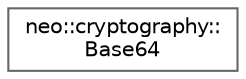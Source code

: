 digraph "Graphical Class Hierarchy"
{
 // LATEX_PDF_SIZE
  bgcolor="transparent";
  edge [fontname=Helvetica,fontsize=10,labelfontname=Helvetica,labelfontsize=10];
  node [fontname=Helvetica,fontsize=10,shape=box,height=0.2,width=0.4];
  rankdir="LR";
  Node0 [id="Node000000",label="neo::cryptography::\lBase64",height=0.2,width=0.4,color="grey40", fillcolor="white", style="filled",URL="$classneo_1_1cryptography_1_1_base64.html",tooltip="Provides Base64 encoding and decoding."];
}
